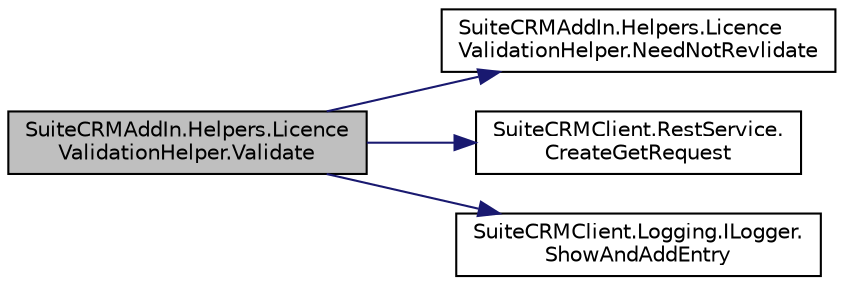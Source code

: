 digraph "SuiteCRMAddIn.Helpers.LicenceValidationHelper.Validate"
{
  edge [fontname="Helvetica",fontsize="10",labelfontname="Helvetica",labelfontsize="10"];
  node [fontname="Helvetica",fontsize="10",shape=record];
  rankdir="LR";
  Node6 [label="SuiteCRMAddIn.Helpers.Licence\lValidationHelper.Validate",height=0.2,width=0.4,color="black", fillcolor="grey75", style="filled", fontcolor="black"];
  Node6 -> Node7 [color="midnightblue",fontsize="10",style="solid",fontname="Helvetica"];
  Node7 [label="SuiteCRMAddIn.Helpers.Licence\lValidationHelper.NeedNotRevlidate",height=0.2,width=0.4,color="black", fillcolor="white", style="filled",URL="$class_suite_c_r_m_add_in_1_1_helpers_1_1_licence_validation_helper.html#a68becedae584364164cfb406b0937db2"];
  Node6 -> Node8 [color="midnightblue",fontsize="10",style="solid",fontname="Helvetica"];
  Node8 [label="SuiteCRMClient.RestService.\lCreateGetRequest",height=0.2,width=0.4,color="black", fillcolor="white", style="filled",URL="$class_suite_c_r_m_client_1_1_rest_service.html#ad6cb4f467cdb22cab295b9e658723416",tooltip="Create an HTTP &#39;GET&#39; request by appending thise name/value pairs to my base URL. "];
  Node6 -> Node9 [color="midnightblue",fontsize="10",style="solid",fontname="Helvetica"];
  Node9 [label="SuiteCRMClient.Logging.ILogger.\lShowAndAddEntry",height=0.2,width=0.4,color="black", fillcolor="white", style="filled",URL="$interface_suite_c_r_m_client_1_1_logging_1_1_i_logger.html#a44f8657cd9107b8401fb762c0d9ad1ab",tooltip="Adds this message to the log, and displays it in a dialog box. "];
}
